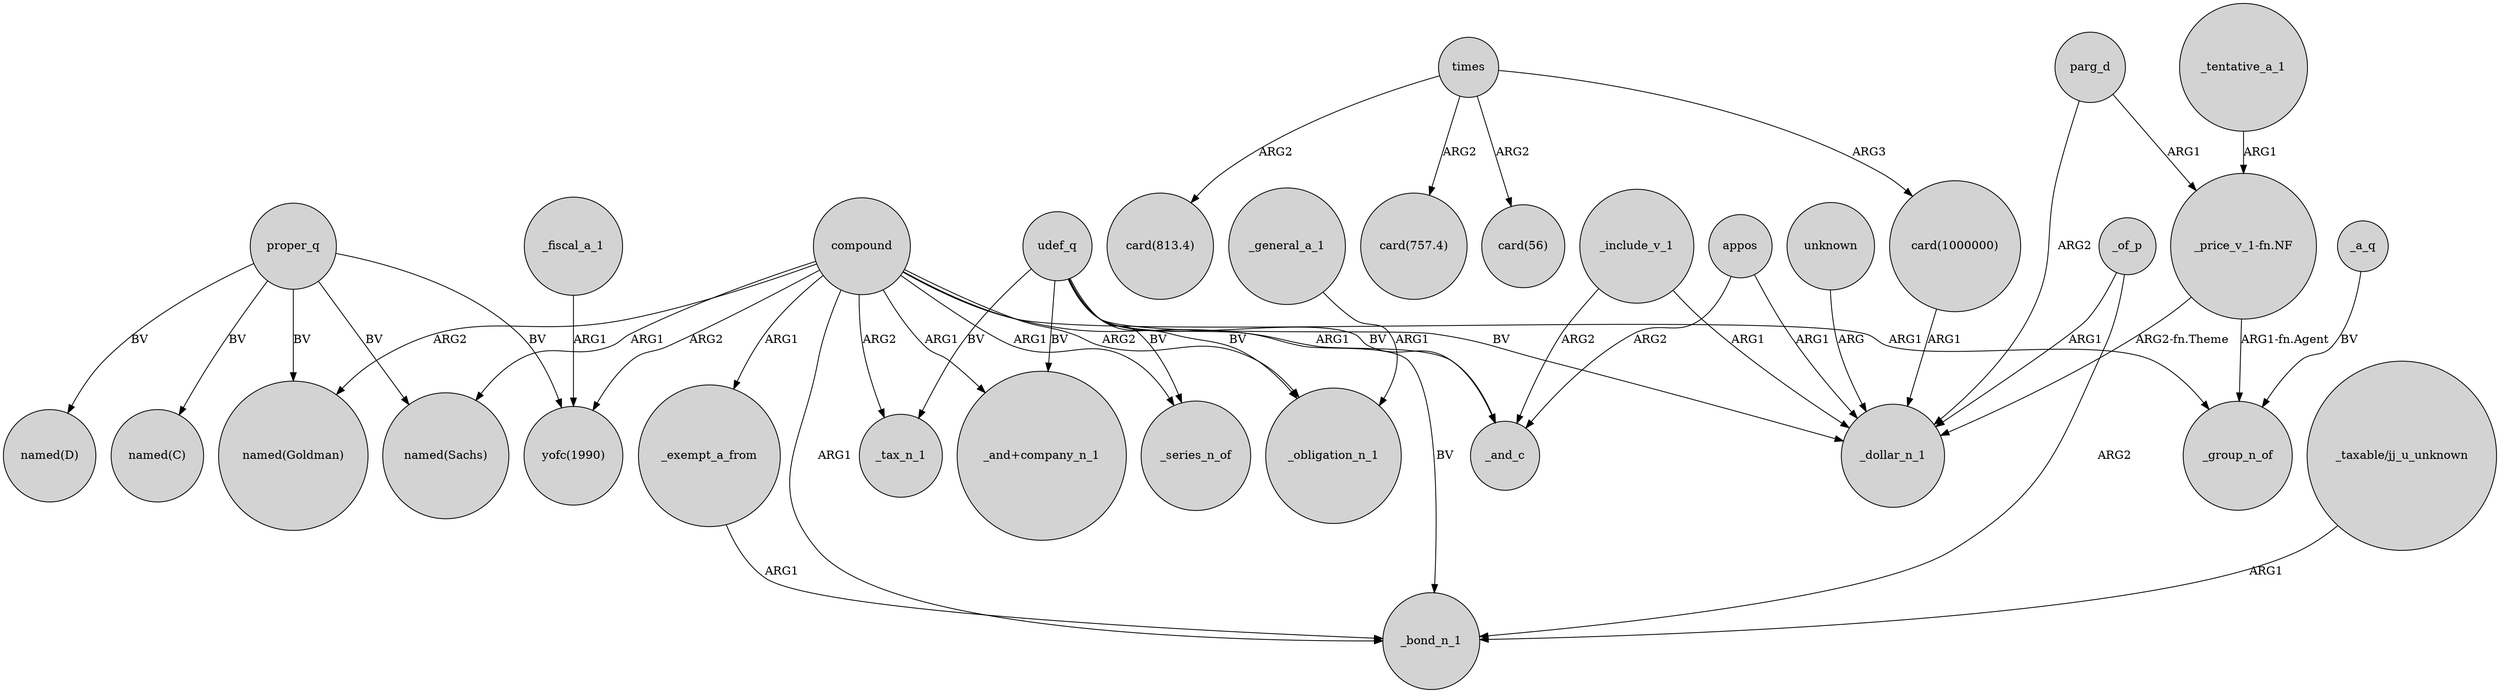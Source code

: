 digraph {
	node [shape=circle style=filled]
	_include_v_1 -> _and_c [label=ARG2]
	"card(1000000)" -> _dollar_n_1 [label=ARG1]
	compound -> "yofc(1990)" [label=ARG2]
	"_price_v_1-fn.NF" -> _group_n_of [label="ARG1-fn.Agent"]
	compound -> _series_n_of [label=ARG1]
	"_price_v_1-fn.NF" -> _dollar_n_1 [label="ARG2-fn.Theme"]
	compound -> _obligation_n_1 [label=ARG2]
	_of_p -> _dollar_n_1 [label=ARG1]
	compound -> _bond_n_1 [label=ARG1]
	compound -> "named(Sachs)" [label=ARG1]
	unknown -> _dollar_n_1 [label=ARG]
	_include_v_1 -> _dollar_n_1 [label=ARG1]
	_of_p -> _bond_n_1 [label=ARG2]
	proper_q -> "yofc(1990)" [label=BV]
	times -> "card(757.4)" [label=ARG2]
	proper_q -> "named(Goldman)" [label=BV]
	udef_q -> _tax_n_1 [label=BV]
	udef_q -> _bond_n_1 [label=BV]
	udef_q -> _series_n_of [label=BV]
	appos -> _and_c [label=ARG2]
	times -> "card(1000000)" [label=ARG3]
	compound -> "named(Goldman)" [label=ARG2]
	compound -> _and_c [label=ARG1]
	appos -> _dollar_n_1 [label=ARG1]
	_general_a_1 -> _obligation_n_1 [label=ARG1]
	udef_q -> _obligation_n_1 [label=BV]
	parg_d -> "_price_v_1-fn.NF" [label=ARG1]
	proper_q -> "named(Sachs)" [label=BV]
	proper_q -> "named(D)" [label=BV]
	proper_q -> "named(C)" [label=BV]
	compound -> _exempt_a_from [label=ARG1]
	parg_d -> _dollar_n_1 [label=ARG2]
	"_taxable/jj_u_unknown" -> _bond_n_1 [label=ARG1]
	_tentative_a_1 -> "_price_v_1-fn.NF" [label=ARG1]
	udef_q -> "_and+company_n_1" [label=BV]
	times -> "card(56)" [label=ARG2]
	_a_q -> _group_n_of [label=BV]
	_exempt_a_from -> _bond_n_1 [label=ARG1]
	compound -> _tax_n_1 [label=ARG2]
	udef_q -> _and_c [label=BV]
	compound -> "_and+company_n_1" [label=ARG1]
	compound -> _group_n_of [label=ARG1]
	_fiscal_a_1 -> "yofc(1990)" [label=ARG1]
	udef_q -> _dollar_n_1 [label=BV]
	times -> "card(813.4)" [label=ARG2]
}
